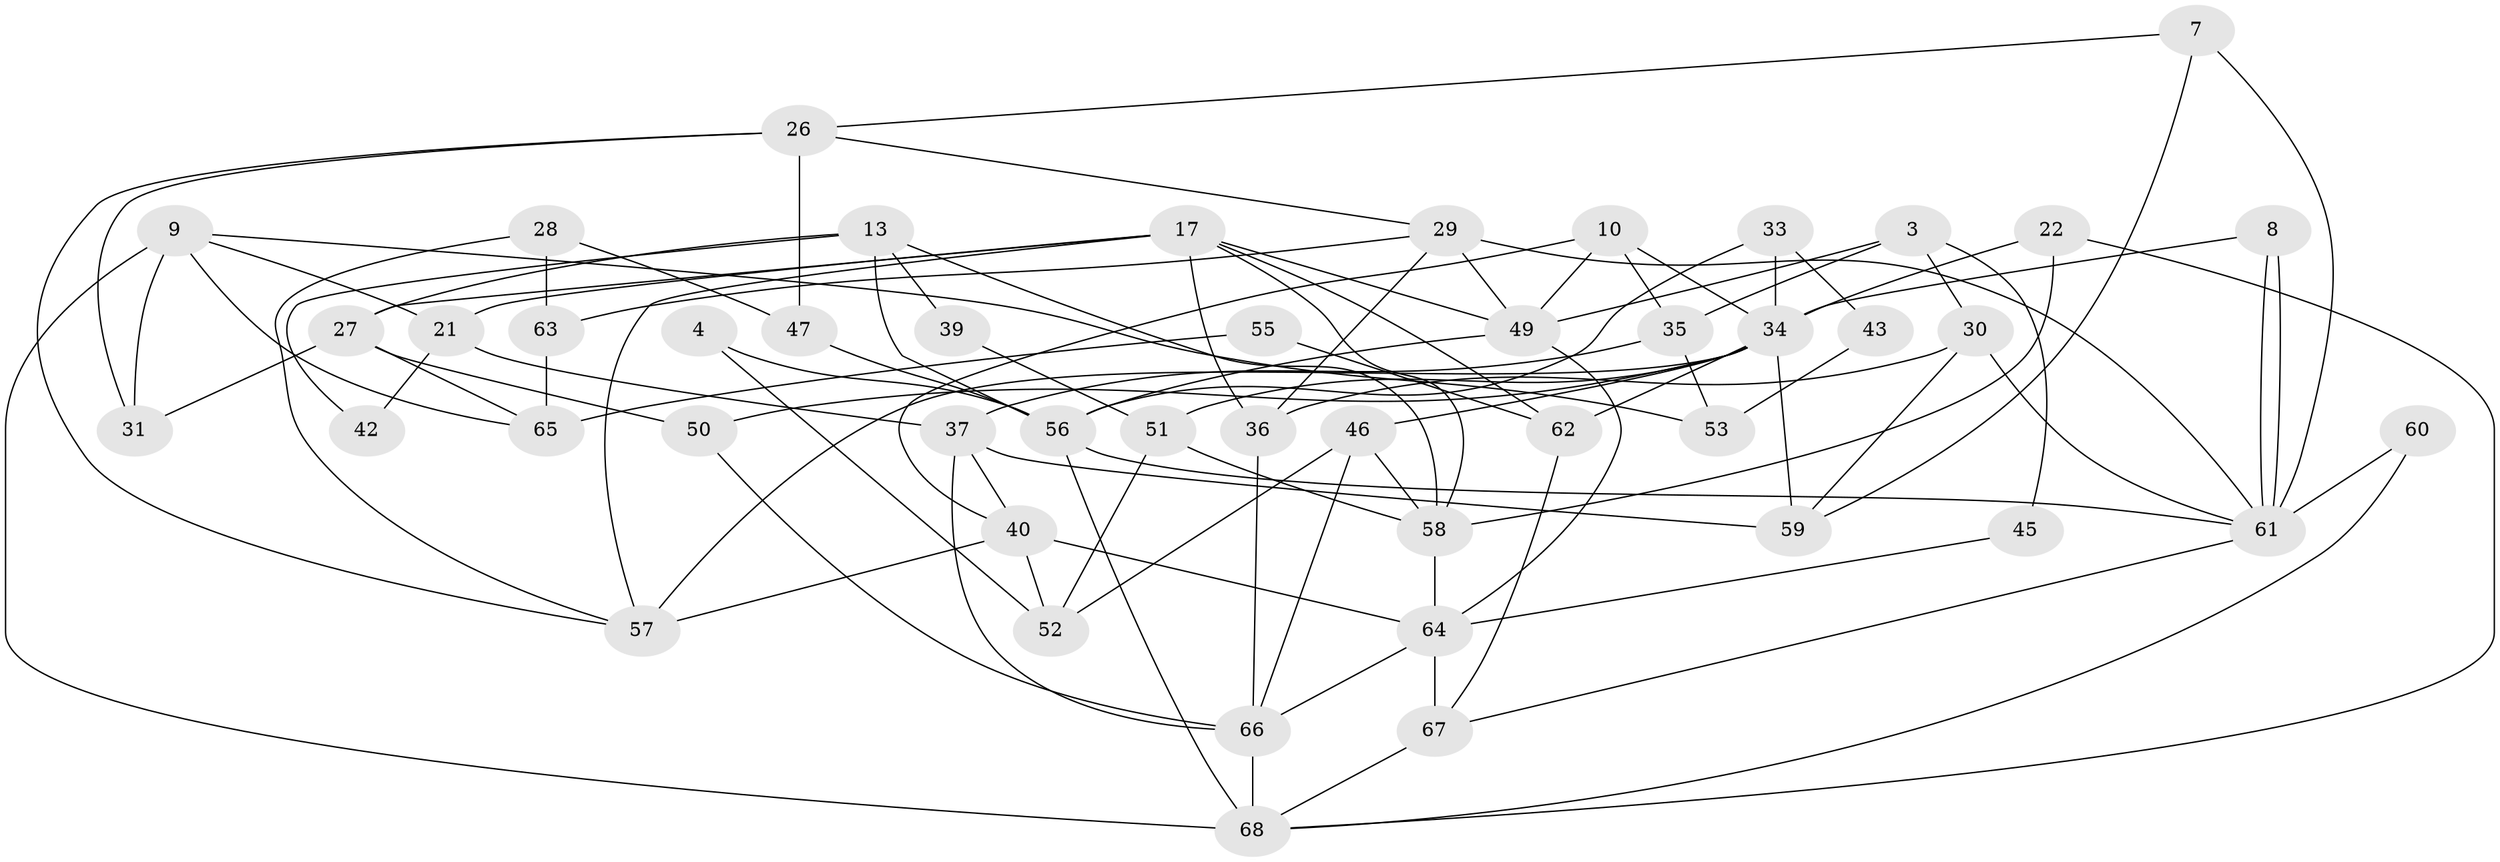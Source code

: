 // original degree distribution, {3: 0.19117647058823528, 2: 0.1323529411764706, 4: 0.39705882352941174, 7: 0.04411764705882353, 6: 0.08823529411764706, 5: 0.14705882352941177}
// Generated by graph-tools (version 1.1) at 2025/54/03/04/25 21:54:19]
// undirected, 47 vertices, 99 edges
graph export_dot {
graph [start="1"]
  node [color=gray90,style=filled];
  3;
  4;
  7;
  8;
  9;
  10;
  13;
  17 [super="+2"];
  21;
  22;
  26;
  27 [super="+18"];
  28;
  29;
  30;
  31;
  33;
  34 [super="+24"];
  35;
  36;
  37 [super="+16"];
  39;
  40;
  42;
  43;
  45;
  46;
  47;
  49 [super="+12"];
  50;
  51 [super="+23"];
  52;
  53;
  55;
  56 [super="+44+41"];
  57 [super="+25"];
  58 [super="+38"];
  59;
  60;
  61 [super="+6"];
  62 [super="+48"];
  63;
  64 [super="+32"];
  65 [super="+20"];
  66 [super="+11+14"];
  67 [super="+54"];
  68 [super="+15+19"];
  3 -- 35;
  3 -- 49;
  3 -- 30;
  3 -- 45;
  4 -- 52;
  4 -- 56;
  7 -- 26;
  7 -- 61;
  7 -- 59;
  8 -- 34;
  8 -- 61;
  8 -- 61;
  9 -- 31;
  9 -- 21;
  9 -- 53;
  9 -- 65;
  9 -- 68 [weight=2];
  10 -- 40;
  10 -- 35;
  10 -- 49;
  10 -- 34;
  13 -- 39;
  13 -- 42;
  13 -- 58 [weight=2];
  13 -- 27;
  13 -- 56 [weight=2];
  17 -- 36;
  17 -- 57;
  17 -- 21;
  17 -- 62;
  17 -- 27;
  17 -- 58;
  17 -- 49;
  21 -- 42;
  21 -- 37;
  22 -- 58;
  22 -- 68;
  22 -- 34;
  26 -- 29;
  26 -- 31;
  26 -- 47;
  26 -- 57;
  27 -- 50;
  27 -- 31 [weight=2];
  27 -- 65;
  28 -- 63;
  28 -- 47;
  28 -- 57;
  29 -- 49;
  29 -- 36;
  29 -- 63;
  29 -- 61;
  30 -- 59;
  30 -- 36;
  30 -- 61;
  33 -- 43;
  33 -- 56;
  33 -- 34;
  34 -- 51 [weight=2];
  34 -- 46;
  34 -- 57 [weight=2];
  34 -- 62 [weight=3];
  34 -- 50;
  34 -- 59;
  35 -- 37;
  35 -- 53;
  36 -- 66;
  37 -- 59 [weight=2];
  37 -- 40;
  37 -- 66 [weight=2];
  39 -- 51;
  40 -- 52;
  40 -- 64;
  40 -- 57;
  43 -- 53;
  45 -- 64;
  46 -- 52;
  46 -- 58;
  46 -- 66;
  47 -- 56;
  49 -- 64;
  49 -- 56 [weight=2];
  50 -- 66;
  51 -- 58;
  51 -- 52;
  55 -- 65;
  55 -- 62;
  56 -- 61;
  56 -- 68;
  58 -- 64;
  60 -- 68;
  60 -- 61;
  61 -- 67;
  62 -- 67;
  63 -- 65 [weight=2];
  64 -- 66 [weight=2];
  64 -- 67 [weight=2];
  66 -- 68 [weight=2];
  67 -- 68;
}
